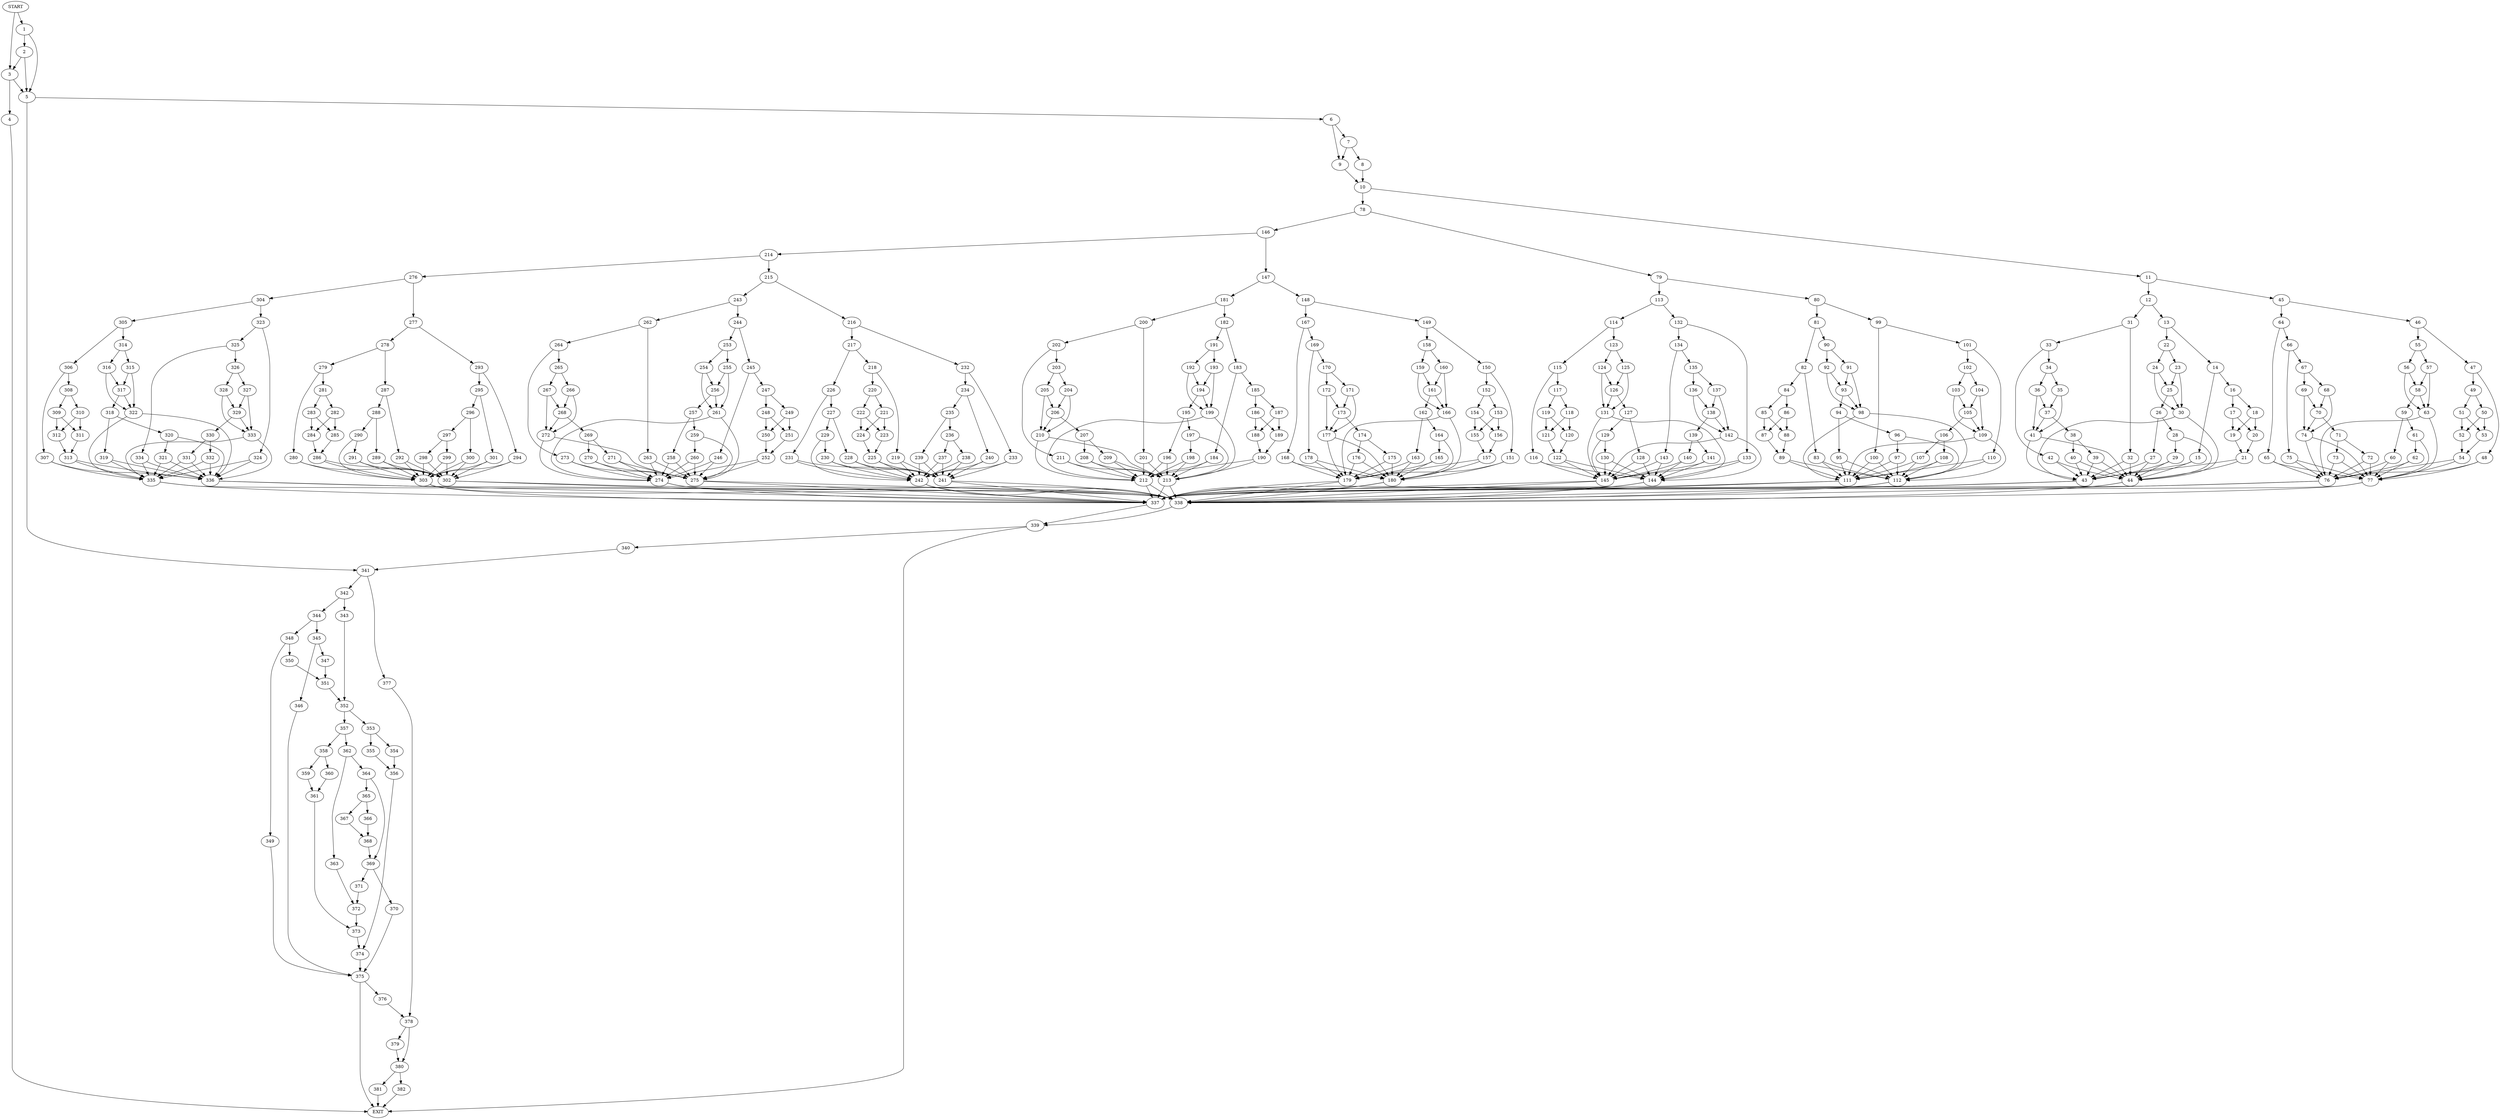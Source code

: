 digraph { 
0 [label="START"];
1;
2;
3;
4;
5;
6;
7;
8;
9;
10;
11;
12;
13;
14;
15;
16;
17;
18;
19;
20;
21;
22;
23;
24;
25;
26;
27;
28;
29;
30;
31;
32;
33;
34;
35;
36;
37;
38;
39;
40;
41;
42;
43;
44;
45;
46;
47;
48;
49;
50;
51;
52;
53;
54;
55;
56;
57;
58;
59;
60;
61;
62;
63;
64;
65;
66;
67;
68;
69;
70;
71;
72;
73;
74;
75;
76;
77;
78;
79;
80;
81;
82;
83;
84;
85;
86;
87;
88;
89;
90;
91;
92;
93;
94;
95;
96;
97;
98;
99;
100;
101;
102;
103;
104;
105;
106;
107;
108;
109;
110;
111;
112;
113;
114;
115;
116;
117;
118;
119;
120;
121;
122;
123;
124;
125;
126;
127;
128;
129;
130;
131;
132;
133;
134;
135;
136;
137;
138;
139;
140;
141;
142;
143;
144;
145;
146;
147;
148;
149;
150;
151;
152;
153;
154;
155;
156;
157;
158;
159;
160;
161;
162;
163;
164;
165;
166;
167;
168;
169;
170;
171;
172;
173;
174;
175;
176;
177;
178;
179;
180;
181;
182;
183;
184;
185;
186;
187;
188;
189;
190;
191;
192;
193;
194;
195;
196;
197;
198;
199;
200;
201;
202;
203;
204;
205;
206;
207;
208;
209;
210;
211;
212;
213;
214;
215;
216;
217;
218;
219;
220;
221;
222;
223;
224;
225;
226;
227;
228;
229;
230;
231;
232;
233;
234;
235;
236;
237;
238;
239;
240;
241;
242;
243;
244;
245;
246;
247;
248;
249;
250;
251;
252;
253;
254;
255;
256;
257;
258;
259;
260;
261;
262;
263;
264;
265;
266;
267;
268;
269;
270;
271;
272;
273;
274;
275;
276;
277;
278;
279;
280;
281;
282;
283;
284;
285;
286;
287;
288;
289;
290;
291;
292;
293;
294;
295;
296;
297;
298;
299;
300;
301;
302;
303;
304;
305;
306;
307;
308;
309;
310;
311;
312;
313;
314;
315;
316;
317;
318;
319;
320;
321;
322;
323;
324;
325;
326;
327;
328;
329;
330;
331;
332;
333;
334;
335;
336;
337;
338;
339;
340;
341;
342;
343;
344;
345;
346;
347;
348;
349;
350;
351;
352;
353;
354;
355;
356;
357;
358;
359;
360;
361;
362;
363;
364;
365;
366;
367;
368;
369;
370;
371;
372;
373;
374;
375;
376;
377;
378;
379;
380;
381;
382;
383[label="EXIT"];
0 -> 3;
0 -> 1;
1 -> 2;
1 -> 5;
2 -> 3;
2 -> 5;
3 -> 4;
3 -> 5;
4 -> 383;
5 -> 6;
5 -> 341;
6 -> 7;
6 -> 9;
7 -> 8;
7 -> 9;
8 -> 10;
9 -> 10;
10 -> 11;
10 -> 78;
11 -> 45;
11 -> 12;
12 -> 13;
12 -> 31;
13 -> 14;
13 -> 22;
14 -> 15;
14 -> 16;
15 -> 43;
15 -> 44;
16 -> 17;
16 -> 18;
17 -> 19;
17 -> 20;
18 -> 19;
18 -> 20;
19 -> 21;
20 -> 21;
21 -> 43;
21 -> 44;
22 -> 23;
22 -> 24;
23 -> 25;
23 -> 30;
24 -> 25;
24 -> 30;
25 -> 26;
25 -> 30;
26 -> 27;
26 -> 28;
27 -> 43;
27 -> 44;
28 -> 29;
28 -> 44;
29 -> 43;
29 -> 44;
30 -> 43;
30 -> 44;
31 -> 32;
31 -> 33;
32 -> 43;
32 -> 44;
33 -> 34;
33 -> 42;
34 -> 35;
34 -> 36;
35 -> 37;
35 -> 41;
36 -> 37;
36 -> 41;
37 -> 38;
37 -> 41;
38 -> 39;
38 -> 40;
39 -> 43;
39 -> 44;
40 -> 43;
40 -> 44;
41 -> 43;
41 -> 44;
42 -> 43;
42 -> 44;
43 -> 337;
43 -> 338;
44 -> 337;
44 -> 338;
45 -> 46;
45 -> 64;
46 -> 47;
46 -> 55;
47 -> 48;
47 -> 49;
48 -> 76;
48 -> 77;
49 -> 50;
49 -> 51;
50 -> 52;
50 -> 53;
51 -> 52;
51 -> 53;
52 -> 54;
53 -> 54;
54 -> 76;
54 -> 77;
55 -> 56;
55 -> 57;
56 -> 58;
56 -> 63;
57 -> 58;
57 -> 63;
58 -> 59;
58 -> 63;
59 -> 60;
59 -> 61;
60 -> 76;
60 -> 77;
61 -> 62;
61 -> 77;
62 -> 76;
62 -> 77;
63 -> 76;
63 -> 77;
64 -> 65;
64 -> 66;
65 -> 76;
65 -> 77;
66 -> 67;
66 -> 75;
67 -> 68;
67 -> 69;
68 -> 70;
68 -> 74;
69 -> 70;
69 -> 74;
70 -> 71;
70 -> 74;
71 -> 72;
71 -> 73;
72 -> 76;
72 -> 77;
73 -> 76;
73 -> 77;
74 -> 76;
74 -> 77;
75 -> 76;
75 -> 77;
76 -> 337;
76 -> 338;
77 -> 337;
77 -> 338;
78 -> 79;
78 -> 146;
79 -> 113;
79 -> 80;
80 -> 81;
80 -> 99;
81 -> 82;
81 -> 90;
82 -> 83;
82 -> 84;
83 -> 111;
83 -> 112;
84 -> 85;
84 -> 86;
85 -> 87;
85 -> 88;
86 -> 87;
86 -> 88;
87 -> 89;
88 -> 89;
89 -> 111;
89 -> 112;
90 -> 91;
90 -> 92;
91 -> 93;
91 -> 98;
92 -> 93;
92 -> 98;
93 -> 94;
93 -> 98;
94 -> 95;
94 -> 96;
95 -> 111;
95 -> 112;
96 -> 97;
96 -> 112;
97 -> 111;
97 -> 112;
98 -> 111;
98 -> 112;
99 -> 100;
99 -> 101;
100 -> 111;
100 -> 112;
101 -> 102;
101 -> 110;
102 -> 103;
102 -> 104;
103 -> 105;
103 -> 109;
104 -> 105;
104 -> 109;
105 -> 106;
105 -> 109;
106 -> 107;
106 -> 108;
107 -> 111;
107 -> 112;
108 -> 111;
108 -> 112;
109 -> 111;
109 -> 112;
110 -> 111;
110 -> 112;
111 -> 337;
111 -> 338;
112 -> 337;
112 -> 338;
113 -> 114;
113 -> 132;
114 -> 115;
114 -> 123;
115 -> 116;
115 -> 117;
116 -> 144;
116 -> 145;
117 -> 118;
117 -> 119;
118 -> 120;
118 -> 121;
119 -> 120;
119 -> 121;
120 -> 122;
121 -> 122;
122 -> 144;
122 -> 145;
123 -> 124;
123 -> 125;
124 -> 126;
124 -> 131;
125 -> 126;
125 -> 131;
126 -> 127;
126 -> 131;
127 -> 128;
127 -> 129;
128 -> 144;
128 -> 145;
129 -> 130;
129 -> 145;
130 -> 144;
130 -> 145;
131 -> 144;
131 -> 145;
132 -> 133;
132 -> 134;
133 -> 144;
133 -> 145;
134 -> 135;
134 -> 143;
135 -> 136;
135 -> 137;
136 -> 138;
136 -> 142;
137 -> 138;
137 -> 142;
138 -> 139;
138 -> 142;
139 -> 140;
139 -> 141;
140 -> 144;
140 -> 145;
141 -> 144;
141 -> 145;
142 -> 144;
142 -> 145;
143 -> 144;
143 -> 145;
144 -> 337;
144 -> 338;
145 -> 337;
145 -> 338;
146 -> 147;
146 -> 214;
147 -> 148;
147 -> 181;
148 -> 149;
148 -> 167;
149 -> 150;
149 -> 158;
150 -> 151;
150 -> 152;
151 -> 179;
151 -> 180;
152 -> 153;
152 -> 154;
153 -> 155;
153 -> 156;
154 -> 155;
154 -> 156;
155 -> 157;
156 -> 157;
157 -> 179;
157 -> 180;
158 -> 159;
158 -> 160;
159 -> 161;
159 -> 166;
160 -> 161;
160 -> 166;
161 -> 162;
161 -> 166;
162 -> 163;
162 -> 164;
163 -> 179;
163 -> 180;
164 -> 165;
164 -> 180;
165 -> 179;
165 -> 180;
166 -> 179;
166 -> 180;
167 -> 168;
167 -> 169;
168 -> 179;
168 -> 180;
169 -> 170;
169 -> 178;
170 -> 171;
170 -> 172;
171 -> 173;
171 -> 177;
172 -> 173;
172 -> 177;
173 -> 174;
173 -> 177;
174 -> 175;
174 -> 176;
175 -> 179;
175 -> 180;
176 -> 179;
176 -> 180;
177 -> 179;
177 -> 180;
178 -> 179;
178 -> 180;
179 -> 337;
179 -> 338;
180 -> 337;
180 -> 338;
181 -> 182;
181 -> 200;
182 -> 183;
182 -> 191;
183 -> 184;
183 -> 185;
184 -> 212;
184 -> 213;
185 -> 186;
185 -> 187;
186 -> 188;
186 -> 189;
187 -> 188;
187 -> 189;
188 -> 190;
189 -> 190;
190 -> 212;
190 -> 213;
191 -> 192;
191 -> 193;
192 -> 194;
192 -> 199;
193 -> 194;
193 -> 199;
194 -> 195;
194 -> 199;
195 -> 196;
195 -> 197;
196 -> 212;
196 -> 213;
197 -> 198;
197 -> 213;
198 -> 212;
198 -> 213;
199 -> 212;
199 -> 213;
200 -> 201;
200 -> 202;
201 -> 212;
201 -> 213;
202 -> 203;
202 -> 211;
203 -> 204;
203 -> 205;
204 -> 206;
204 -> 210;
205 -> 206;
205 -> 210;
206 -> 207;
206 -> 210;
207 -> 208;
207 -> 209;
208 -> 212;
208 -> 213;
209 -> 212;
209 -> 213;
210 -> 212;
210 -> 213;
211 -> 212;
211 -> 213;
212 -> 337;
212 -> 338;
213 -> 337;
213 -> 338;
214 -> 215;
214 -> 276;
215 -> 216;
215 -> 243;
216 -> 217;
216 -> 232;
217 -> 218;
217 -> 226;
218 -> 219;
218 -> 220;
219 -> 241;
219 -> 242;
220 -> 221;
220 -> 222;
221 -> 223;
221 -> 224;
222 -> 223;
222 -> 224;
223 -> 225;
224 -> 225;
225 -> 241;
225 -> 242;
226 -> 227;
226 -> 231;
227 -> 228;
227 -> 229;
228 -> 241;
228 -> 242;
229 -> 230;
229 -> 242;
230 -> 241;
230 -> 242;
231 -> 241;
231 -> 242;
232 -> 233;
232 -> 234;
233 -> 241;
233 -> 242;
234 -> 235;
234 -> 240;
235 -> 236;
235 -> 239;
236 -> 237;
236 -> 238;
237 -> 241;
237 -> 242;
238 -> 241;
238 -> 242;
239 -> 241;
239 -> 242;
240 -> 241;
240 -> 242;
241 -> 337;
241 -> 338;
242 -> 337;
242 -> 338;
243 -> 244;
243 -> 262;
244 -> 245;
244 -> 253;
245 -> 246;
245 -> 247;
246 -> 274;
246 -> 275;
247 -> 248;
247 -> 249;
248 -> 250;
248 -> 251;
249 -> 250;
249 -> 251;
250 -> 252;
251 -> 252;
252 -> 274;
252 -> 275;
253 -> 254;
253 -> 255;
254 -> 256;
254 -> 261;
255 -> 256;
255 -> 261;
256 -> 257;
256 -> 261;
257 -> 258;
257 -> 259;
258 -> 274;
258 -> 275;
259 -> 260;
259 -> 275;
260 -> 274;
260 -> 275;
261 -> 274;
261 -> 275;
262 -> 263;
262 -> 264;
263 -> 274;
263 -> 275;
264 -> 265;
264 -> 273;
265 -> 266;
265 -> 267;
266 -> 268;
266 -> 272;
267 -> 268;
267 -> 272;
268 -> 269;
268 -> 272;
269 -> 270;
269 -> 271;
270 -> 274;
270 -> 275;
271 -> 274;
271 -> 275;
272 -> 274;
272 -> 275;
273 -> 274;
273 -> 275;
274 -> 337;
274 -> 338;
275 -> 337;
275 -> 338;
276 -> 277;
276 -> 304;
277 -> 278;
277 -> 293;
278 -> 279;
278 -> 287;
279 -> 280;
279 -> 281;
280 -> 302;
280 -> 303;
281 -> 282;
281 -> 283;
282 -> 284;
282 -> 285;
283 -> 284;
283 -> 285;
284 -> 286;
285 -> 286;
286 -> 302;
286 -> 303;
287 -> 288;
287 -> 292;
288 -> 289;
288 -> 290;
289 -> 302;
289 -> 303;
290 -> 291;
290 -> 303;
291 -> 302;
291 -> 303;
292 -> 302;
292 -> 303;
293 -> 294;
293 -> 295;
294 -> 302;
294 -> 303;
295 -> 296;
295 -> 301;
296 -> 297;
296 -> 300;
297 -> 298;
297 -> 299;
298 -> 302;
298 -> 303;
299 -> 302;
299 -> 303;
300 -> 302;
300 -> 303;
301 -> 302;
301 -> 303;
302 -> 337;
302 -> 338;
303 -> 337;
303 -> 338;
304 -> 305;
304 -> 323;
305 -> 306;
305 -> 314;
306 -> 307;
306 -> 308;
307 -> 335;
307 -> 336;
308 -> 309;
308 -> 310;
309 -> 311;
309 -> 312;
310 -> 311;
310 -> 312;
311 -> 313;
312 -> 313;
313 -> 335;
313 -> 336;
314 -> 315;
314 -> 316;
315 -> 317;
315 -> 322;
316 -> 317;
316 -> 322;
317 -> 318;
317 -> 322;
318 -> 319;
318 -> 320;
319 -> 335;
319 -> 336;
320 -> 321;
320 -> 336;
321 -> 335;
321 -> 336;
322 -> 335;
322 -> 336;
323 -> 324;
323 -> 325;
324 -> 335;
324 -> 336;
325 -> 326;
325 -> 334;
326 -> 327;
326 -> 328;
327 -> 329;
327 -> 333;
328 -> 329;
328 -> 333;
329 -> 330;
329 -> 333;
330 -> 331;
330 -> 332;
331 -> 335;
331 -> 336;
332 -> 335;
332 -> 336;
333 -> 335;
333 -> 336;
334 -> 335;
334 -> 336;
335 -> 337;
335 -> 338;
336 -> 337;
336 -> 338;
337 -> 339;
338 -> 339;
339 -> 383;
339 -> 340;
340 -> 341;
341 -> 342;
341 -> 377;
342 -> 343;
342 -> 344;
343 -> 352;
344 -> 345;
344 -> 348;
345 -> 346;
345 -> 347;
346 -> 375;
347 -> 351;
348 -> 349;
348 -> 350;
349 -> 375;
350 -> 351;
351 -> 352;
352 -> 353;
352 -> 357;
353 -> 354;
353 -> 355;
354 -> 356;
355 -> 356;
356 -> 374;
357 -> 358;
357 -> 362;
358 -> 359;
358 -> 360;
359 -> 361;
360 -> 361;
361 -> 373;
362 -> 363;
362 -> 364;
363 -> 372;
364 -> 365;
364 -> 369;
365 -> 366;
365 -> 367;
366 -> 368;
367 -> 368;
368 -> 369;
369 -> 370;
369 -> 371;
370 -> 375;
371 -> 372;
372 -> 373;
373 -> 374;
374 -> 375;
375 -> 383;
375 -> 376;
376 -> 378;
377 -> 378;
378 -> 379;
378 -> 380;
379 -> 380;
380 -> 381;
380 -> 382;
381 -> 383;
382 -> 383;
}